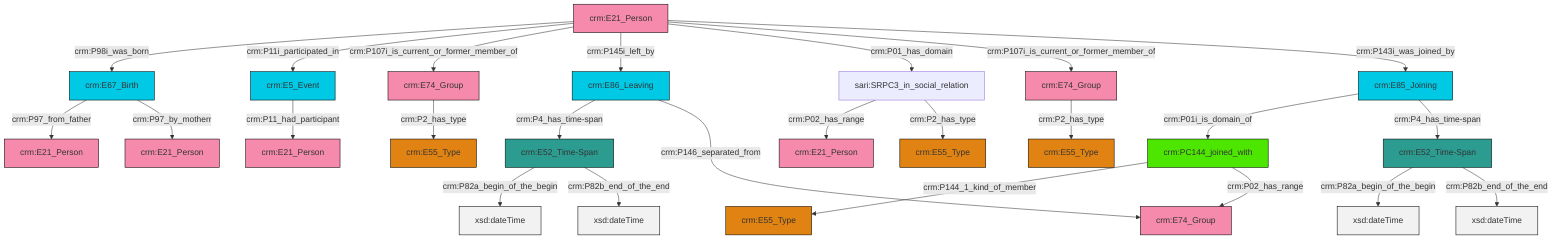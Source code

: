 graph TD
classDef Literal fill:#f2f2f2,stroke:#000000;
classDef CRM_Entity fill:#FFFFFF,stroke:#000000;
classDef Temporal_Entity fill:#00C9E6, stroke:#000000;
classDef Type fill:#E18312, stroke:#000000;
classDef Time-Span fill:#2C9C91, stroke:#000000;
classDef Appellation fill:#FFEB7F, stroke:#000000;
classDef Place fill:#008836, stroke:#000000;
classDef Persistent_Item fill:#B266B2, stroke:#000000;
classDef Conceptual_Object fill:#FFD700, stroke:#000000;
classDef Physical_Thing fill:#D2B48C, stroke:#000000;
classDef Actor fill:#f58aad, stroke:#000000;
classDef PC_Classes fill:#4ce600, stroke:#000000;
classDef Multi fill:#cccccc,stroke:#000000;

2["crm:E21_Person"]:::Actor -->|crm:P98i_was_born| 3["crm:E67_Birth"]:::Temporal_Entity
0["crm:PC144_joined_with"]:::PC_Classes -->|crm:P144_1_kind_of_member| 4["crm:E55_Type"]:::Type
5["crm:E52_Time-Span"]:::Time-Span -->|crm:P82a_begin_of_the_begin| 6[xsd:dateTime]:::Literal
2["crm:E21_Person"]:::Actor -->|crm:P11i_participated_in| 7["crm:E5_Event"]:::Temporal_Entity
11["crm:E85_Joining"]:::Temporal_Entity -->|crm:P01i_is_domain_of| 0["crm:PC144_joined_with"]:::PC_Classes
2["crm:E21_Person"]:::Actor -->|crm:P107i_is_current_or_former_member_of| 12["crm:E74_Group"]:::Actor
15["sari:SRPC3_in_social_relation"]:::Default -->|crm:P02_has_range| 16["crm:E21_Person"]:::Actor
7["crm:E5_Event"]:::Temporal_Entity -->|crm:P11_had_participant| 17["crm:E21_Person"]:::Actor
5["crm:E52_Time-Span"]:::Time-Span -->|crm:P82b_end_of_the_end| 19[xsd:dateTime]:::Literal
3["crm:E67_Birth"]:::Temporal_Entity -->|crm:P97_from_father| 21["crm:E21_Person"]:::Actor
2["crm:E21_Person"]:::Actor -->|crm:P145i_left_by| 22["crm:E86_Leaving"]:::Temporal_Entity
2["crm:E21_Person"]:::Actor -->|crm:P01_has_domain| 15["sari:SRPC3_in_social_relation"]:::Default
22["crm:E86_Leaving"]:::Temporal_Entity -->|crm:P4_has_time-span| 13["crm:E52_Time-Span"]:::Time-Span
2["crm:E21_Person"]:::Actor -->|crm:P107i_is_current_or_former_member_of| 31["crm:E74_Group"]:::Actor
31["crm:E74_Group"]:::Actor -->|crm:P2_has_type| 9["crm:E55_Type"]:::Type
11["crm:E85_Joining"]:::Temporal_Entity -->|crm:P4_has_time-span| 5["crm:E52_Time-Span"]:::Time-Span
13["crm:E52_Time-Span"]:::Time-Span -->|crm:P82a_begin_of_the_begin| 32[xsd:dateTime]:::Literal
13["crm:E52_Time-Span"]:::Time-Span -->|crm:P82b_end_of_the_end| 33[xsd:dateTime]:::Literal
22["crm:E86_Leaving"]:::Temporal_Entity -->|crm:P146_separated_from| 23["crm:E74_Group"]:::Actor
0["crm:PC144_joined_with"]:::PC_Classes -->|crm:P02_has_range| 23["crm:E74_Group"]:::Actor
15["sari:SRPC3_in_social_relation"]:::Default -->|crm:P2_has_type| 34["crm:E55_Type"]:::Type
3["crm:E67_Birth"]:::Temporal_Entity -->|crm:P97_by_motherr| 40["crm:E21_Person"]:::Actor
12["crm:E74_Group"]:::Actor -->|crm:P2_has_type| 27["crm:E55_Type"]:::Type
2["crm:E21_Person"]:::Actor -->|crm:P143i_was_joined_by| 11["crm:E85_Joining"]:::Temporal_Entity